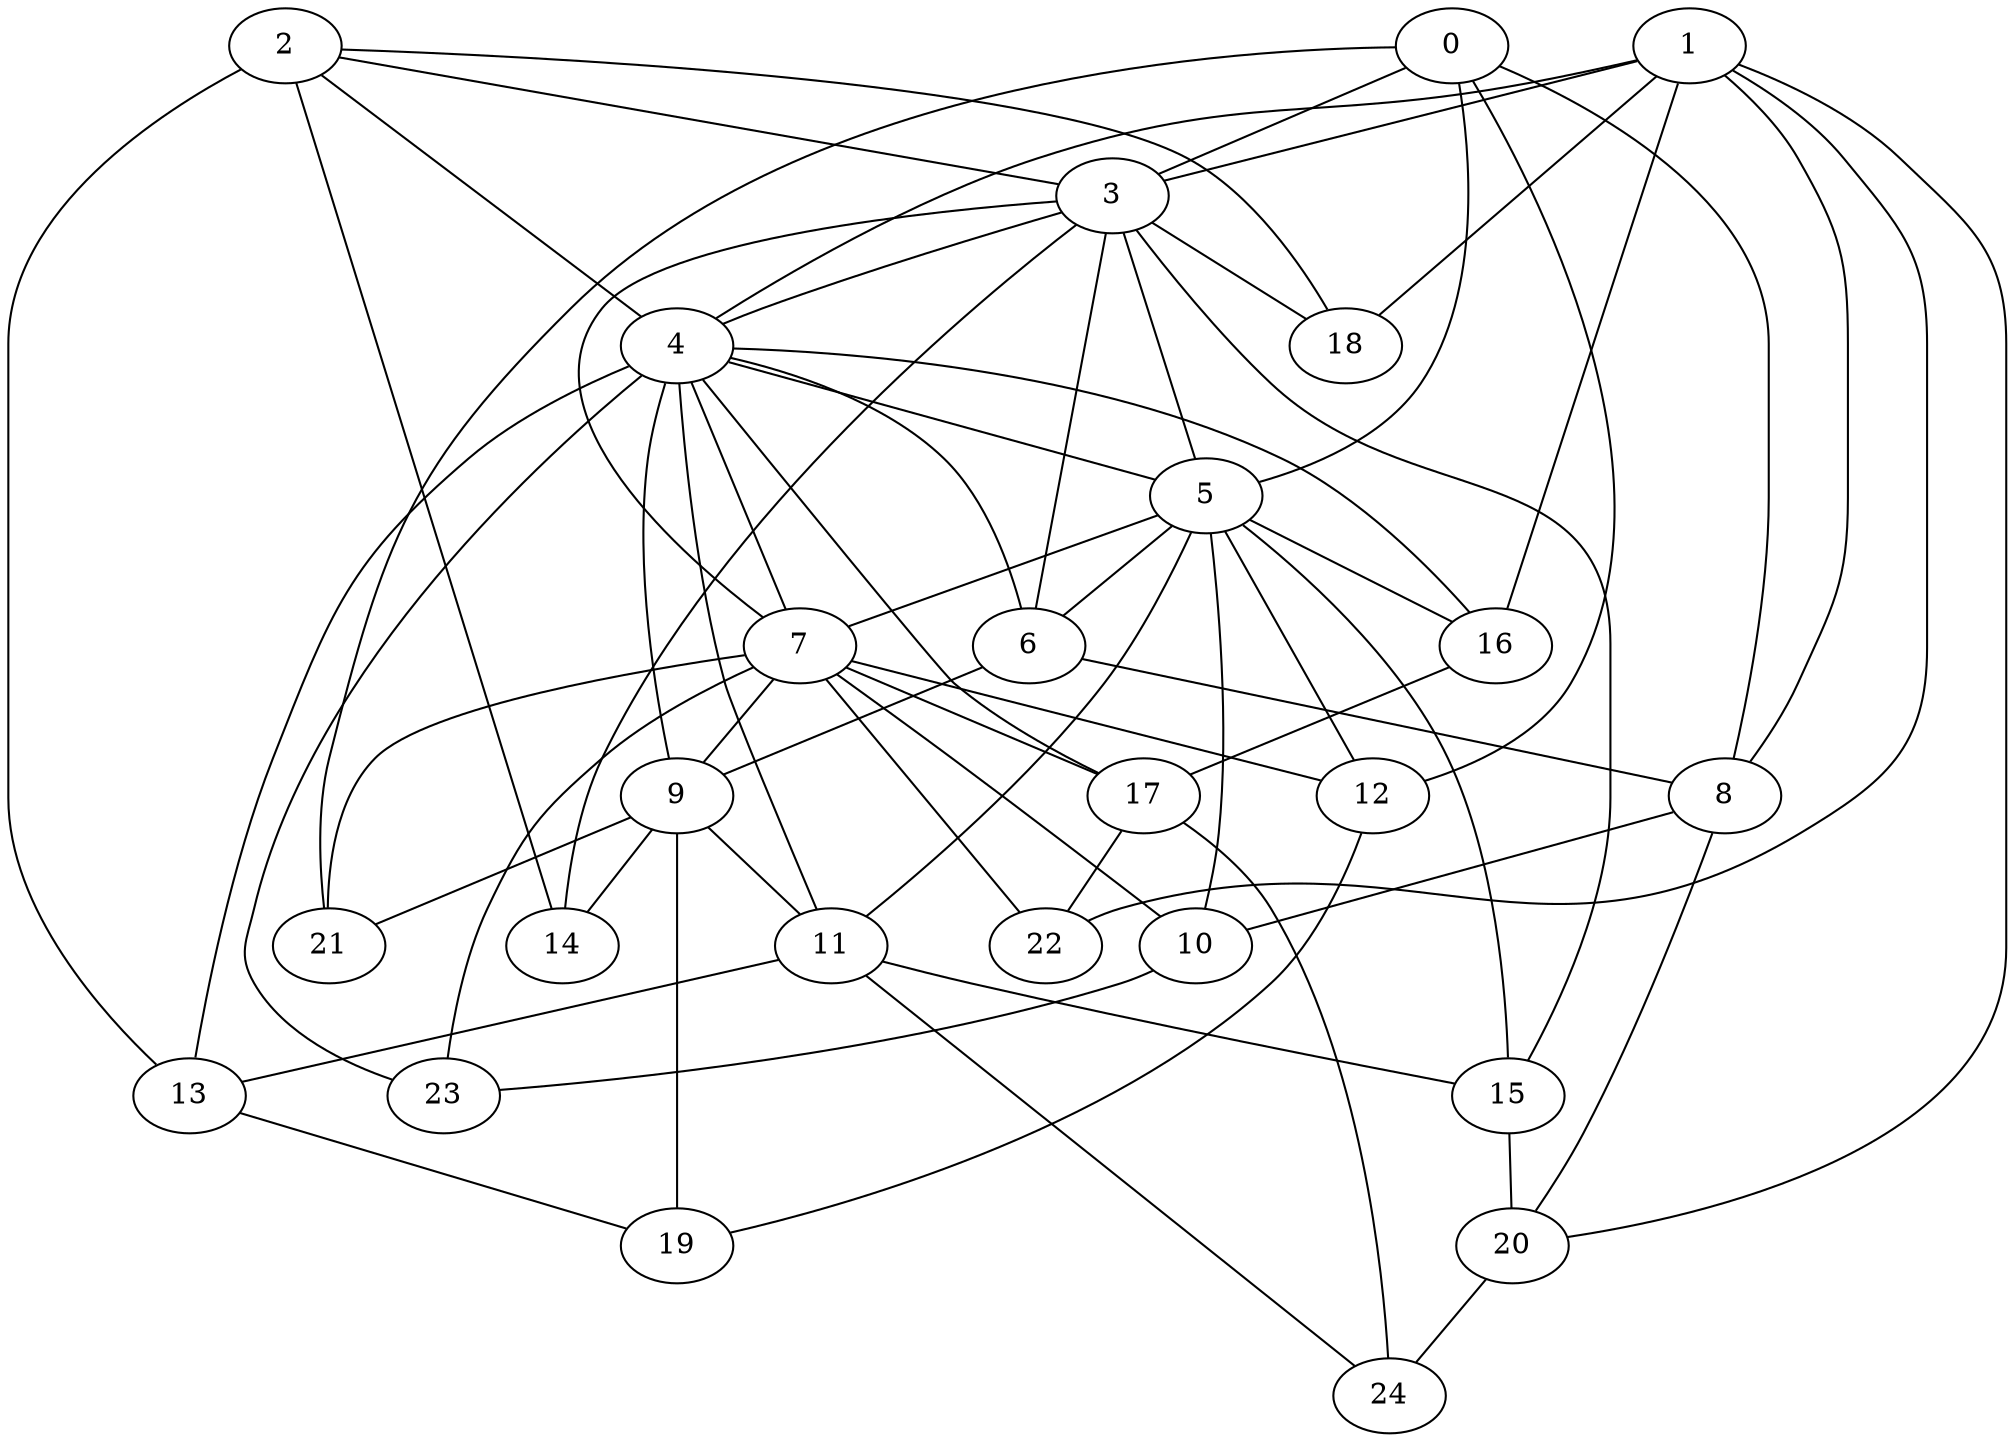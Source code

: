 strict graph "barabasi_albert_graph(25,3)" {
0;
1;
2;
3;
4;
5;
6;
7;
8;
9;
10;
11;
12;
13;
14;
15;
16;
17;
18;
19;
20;
21;
22;
23;
24;
0 -- 8  [is_available=True, prob="0.752265962365"];
0 -- 3  [is_available=True, prob="1.0"];
0 -- 12  [is_available=True, prob="0.312082884158"];
0 -- 5  [is_available=True, prob="0.586404744248"];
0 -- 21  [is_available=True, prob="0.685418109416"];
1 -- 3  [is_available=True, prob="0.116833206766"];
1 -- 4  [is_available=True, prob="0.355658077749"];
1 -- 8  [is_available=True, prob="0.366775479459"];
1 -- 16  [is_available=True, prob="0.029939589987"];
1 -- 18  [is_available=True, prob="1.0"];
1 -- 20  [is_available=True, prob="0.997961088815"];
1 -- 22  [is_available=True, prob="0.625414017023"];
2 -- 18  [is_available=True, prob="0.772177005362"];
2 -- 3  [is_available=True, prob="0.926497545521"];
2 -- 4  [is_available=True, prob="0.252535205642"];
2 -- 13  [is_available=True, prob="1.0"];
2 -- 14  [is_available=True, prob="1.0"];
3 -- 4  [is_available=True, prob="0.489350489705"];
3 -- 5  [is_available=True, prob="0.780600276853"];
3 -- 6  [is_available=True, prob="0.884601962675"];
3 -- 7  [is_available=True, prob="0.503623416592"];
3 -- 14  [is_available=True, prob="0.986915943975"];
3 -- 15  [is_available=True, prob="0.245192907854"];
3 -- 18  [is_available=True, prob="0.465732775217"];
4 -- 5  [is_available=True, prob="0.813044898021"];
4 -- 6  [is_available=True, prob="0.221430002812"];
4 -- 7  [is_available=True, prob="0.0397815276156"];
4 -- 9  [is_available=True, prob="1.0"];
4 -- 11  [is_available=True, prob="0.0435171827968"];
4 -- 13  [is_available=True, prob="0.25053417061"];
4 -- 16  [is_available=True, prob="0.477667479857"];
4 -- 17  [is_available=True, prob="1.0"];
4 -- 23  [is_available=True, prob="0.609428520087"];
5 -- 6  [is_available=True, prob="1.0"];
5 -- 7  [is_available=True, prob="1.0"];
5 -- 10  [is_available=True, prob="0.607215502078"];
5 -- 11  [is_available=True, prob="0.597298801341"];
5 -- 12  [is_available=True, prob="0.900722287544"];
5 -- 15  [is_available=True, prob="0.791474002921"];
5 -- 16  [is_available=True, prob="0.587000488473"];
6 -- 8  [is_available=True, prob="1.0"];
6 -- 9  [is_available=True, prob="0.341377029381"];
7 -- 9  [is_available=True, prob="1.0"];
7 -- 10  [is_available=True, prob="0.847954983991"];
7 -- 12  [is_available=True, prob="0.908452715366"];
7 -- 17  [is_available=True, prob="0.359064961085"];
7 -- 21  [is_available=True, prob="0.0536313469999"];
7 -- 22  [is_available=True, prob="1.0"];
7 -- 23  [is_available=True, prob="0.62994236435"];
8 -- 10  [is_available=True, prob="0.487397121721"];
8 -- 20  [is_available=True, prob="1.0"];
9 -- 11  [is_available=True, prob="0.431261203874"];
9 -- 14  [is_available=True, prob="1.0"];
9 -- 19  [is_available=True, prob="0.424114253099"];
9 -- 21  [is_available=True, prob="0.957342274676"];
10 -- 23  [is_available=True, prob="1.0"];
11 -- 13  [is_available=True, prob="1.0"];
11 -- 15  [is_available=True, prob="0.0835148666135"];
11 -- 24  [is_available=True, prob="1.0"];
12 -- 19  [is_available=True, prob="0.433601238518"];
13 -- 19  [is_available=True, prob="0.73132128928"];
15 -- 20  [is_available=True, prob="0.677322312992"];
16 -- 17  [is_available=True, prob="0.0345658568866"];
17 -- 24  [is_available=True, prob="1.0"];
17 -- 22  [is_available=True, prob="0.915983362647"];
20 -- 24  [is_available=True, prob="0.92297695073"];
}
